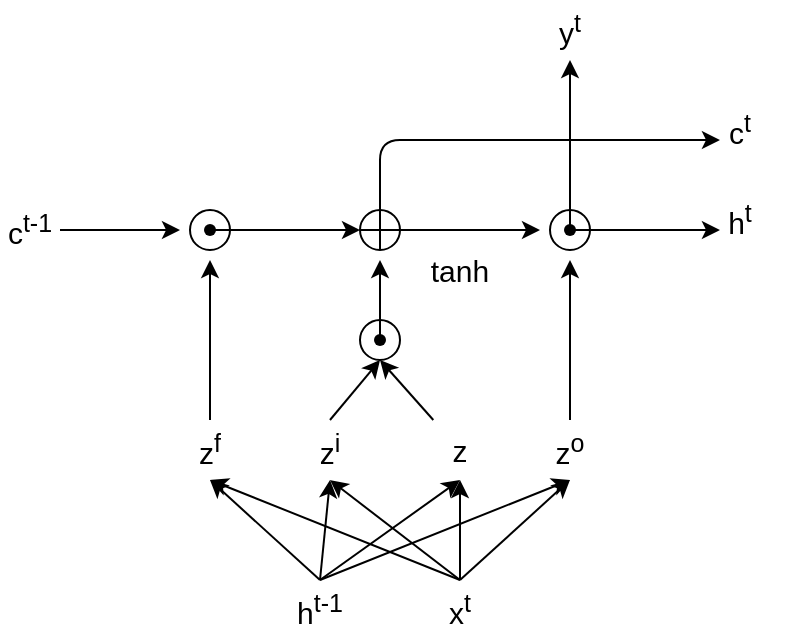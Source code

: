 <mxfile>
    <diagram id="vSLzPlLEJ_2-6Cvu__gE" name="第 1 页">
        <mxGraphModel dx="625" dy="617" grid="1" gridSize="10" guides="1" tooltips="1" connect="1" arrows="1" fold="1" page="1" pageScale="1" pageWidth="827" pageHeight="1169" math="0" shadow="0">
            <root>
                <mxCell id="0"/>
                <mxCell id="1" parent="0"/>
                <mxCell id="20" style="edgeStyle=none;html=1;exitX=0.5;exitY=0;exitDx=0;exitDy=0;entryX=0.5;entryY=1;entryDx=0;entryDy=0;fontSize=15;" edge="1" parent="1" source="2" target="16">
                    <mxGeometry relative="1" as="geometry"/>
                </mxCell>
                <mxCell id="22" style="edgeStyle=none;html=1;exitX=0.5;exitY=0;exitDx=0;exitDy=0;entryX=0.5;entryY=1;entryDx=0;entryDy=0;fontSize=15;" edge="1" parent="1" source="2" target="17">
                    <mxGeometry relative="1" as="geometry"/>
                </mxCell>
                <mxCell id="25" style="edgeStyle=none;html=1;entryX=0.5;entryY=1;entryDx=0;entryDy=0;fontSize=15;exitX=0.5;exitY=0;exitDx=0;exitDy=0;" edge="1" parent="1" source="2" target="19">
                    <mxGeometry relative="1" as="geometry"/>
                </mxCell>
                <mxCell id="27" style="edgeStyle=none;html=1;exitX=0.5;exitY=0;exitDx=0;exitDy=0;entryX=0.5;entryY=1;entryDx=0;entryDy=0;fontSize=15;" edge="1" parent="1" source="2" target="18">
                    <mxGeometry relative="1" as="geometry"/>
                </mxCell>
                <mxCell id="2" value="&lt;span style=&quot;font-size: 15px;&quot;&gt;h&lt;sup&gt;t-1&lt;/sup&gt;&lt;/span&gt;" style="text;html=1;strokeColor=none;fillColor=none;align=center;verticalAlign=middle;whiteSpace=wrap;rounded=0;" vertex="1" parent="1">
                    <mxGeometry x="210" y="440" width="60" height="30" as="geometry"/>
                </mxCell>
                <mxCell id="3" value="&lt;span style=&quot;font-size: 15px;&quot;&gt;h&lt;sup&gt;t&lt;/sup&gt;&lt;/span&gt;" style="text;html=1;strokeColor=none;fillColor=none;align=center;verticalAlign=middle;whiteSpace=wrap;rounded=0;" vertex="1" parent="1">
                    <mxGeometry x="420" y="245" width="60" height="30" as="geometry"/>
                </mxCell>
                <mxCell id="47" style="edgeStyle=none;html=1;fontSize=15;" edge="1" parent="1" source="5">
                    <mxGeometry relative="1" as="geometry">
                        <mxPoint x="170" y="265" as="targetPoint"/>
                    </mxGeometry>
                </mxCell>
                <mxCell id="5" value="&lt;span style=&quot;font-size: 15px;&quot;&gt;c&lt;sup&gt;t-1&lt;/sup&gt;&lt;/span&gt;" style="text;html=1;strokeColor=none;fillColor=none;align=center;verticalAlign=middle;whiteSpace=wrap;rounded=0;" vertex="1" parent="1">
                    <mxGeometry x="80" y="250" width="30" height="30" as="geometry"/>
                </mxCell>
                <mxCell id="21" style="edgeStyle=none;html=1;exitX=0.5;exitY=0;exitDx=0;exitDy=0;entryX=0.5;entryY=1;entryDx=0;entryDy=0;fontSize=15;" edge="1" parent="1" source="6" target="16">
                    <mxGeometry relative="1" as="geometry"/>
                </mxCell>
                <mxCell id="23" style="edgeStyle=none;html=1;exitX=0.5;exitY=0;exitDx=0;exitDy=0;entryX=0.5;entryY=1;entryDx=0;entryDy=0;fontSize=15;" edge="1" parent="1" source="6" target="17">
                    <mxGeometry relative="1" as="geometry"/>
                </mxCell>
                <mxCell id="26" style="edgeStyle=none;html=1;fontSize=15;" edge="1" parent="1" source="6">
                    <mxGeometry relative="1" as="geometry">
                        <mxPoint x="310" y="390" as="targetPoint"/>
                    </mxGeometry>
                </mxCell>
                <mxCell id="29" style="edgeStyle=none;html=1;entryX=0.5;entryY=1;entryDx=0;entryDy=0;fontSize=15;exitX=0.5;exitY=0;exitDx=0;exitDy=0;" edge="1" parent="1" source="6" target="18">
                    <mxGeometry relative="1" as="geometry"/>
                </mxCell>
                <mxCell id="6" value="&lt;span style=&quot;font-size: 15px;&quot;&gt;x&lt;sup&gt;t&lt;/sup&gt;&lt;/span&gt;" style="text;html=1;strokeColor=none;fillColor=none;align=center;verticalAlign=middle;whiteSpace=wrap;rounded=0;" vertex="1" parent="1">
                    <mxGeometry x="280" y="440" width="60" height="30" as="geometry"/>
                </mxCell>
                <mxCell id="7" value="&lt;span style=&quot;font-size: 15px;&quot;&gt;c&lt;sup&gt;t&lt;/sup&gt;&lt;/span&gt;" style="text;html=1;strokeColor=none;fillColor=none;align=center;verticalAlign=middle;whiteSpace=wrap;rounded=0;" vertex="1" parent="1">
                    <mxGeometry x="420" y="200" width="60" height="30" as="geometry"/>
                </mxCell>
                <mxCell id="8" value="&lt;span style=&quot;font-size: 15px;&quot;&gt;y&lt;sup&gt;t&lt;/sup&gt;&lt;/span&gt;" style="text;html=1;strokeColor=none;fillColor=none;align=center;verticalAlign=middle;whiteSpace=wrap;rounded=0;" vertex="1" parent="1">
                    <mxGeometry x="335" y="150" width="60" height="30" as="geometry"/>
                </mxCell>
                <mxCell id="15" style="edgeStyle=none;html=1;exitX=0.5;exitY=0;exitDx=0;exitDy=0;fontSize=15;entryX=0.333;entryY=0.667;entryDx=0;entryDy=0;entryPerimeter=0;" edge="1" parent="1" source="9" target="7">
                    <mxGeometry relative="1" as="geometry">
                        <mxPoint x="360" y="220" as="targetPoint"/>
                        <Array as="points">
                            <mxPoint x="270" y="220"/>
                        </Array>
                    </mxGeometry>
                </mxCell>
                <mxCell id="39" style="edgeStyle=none;html=1;fontSize=15;" edge="1" parent="1" source="9">
                    <mxGeometry relative="1" as="geometry">
                        <mxPoint x="350" y="265" as="targetPoint"/>
                    </mxGeometry>
                </mxCell>
                <mxCell id="9" value="" style="shape=orEllipse;perimeter=ellipsePerimeter;whiteSpace=wrap;html=1;backgroundOutline=1;fontSize=15;" vertex="1" parent="1">
                    <mxGeometry x="260" y="255" width="20" height="20" as="geometry"/>
                </mxCell>
                <mxCell id="10" value="" style="ellipse;whiteSpace=wrap;html=1;aspect=fixed;fontSize=15;" vertex="1" parent="1">
                    <mxGeometry x="175" y="255" width="20" height="20" as="geometry"/>
                </mxCell>
                <mxCell id="42" style="edgeStyle=none;html=1;entryX=0;entryY=0.5;entryDx=0;entryDy=0;fontSize=15;" edge="1" parent="1" source="12" target="9">
                    <mxGeometry relative="1" as="geometry"/>
                </mxCell>
                <mxCell id="12" value="" style="shape=waypoint;sketch=0;fillStyle=solid;size=6;pointerEvents=1;points=[];fillColor=none;resizable=0;rotatable=0;perimeter=centerPerimeter;snapToPoint=1;fontSize=15;" vertex="1" parent="1">
                    <mxGeometry x="175" y="255" width="20" height="20" as="geometry"/>
                </mxCell>
                <mxCell id="13" value="" style="ellipse;whiteSpace=wrap;html=1;aspect=fixed;fontSize=15;" vertex="1" parent="1">
                    <mxGeometry x="355" y="255" width="20" height="20" as="geometry"/>
                </mxCell>
                <mxCell id="45" style="edgeStyle=none;html=1;entryX=0.333;entryY=0.667;entryDx=0;entryDy=0;entryPerimeter=0;fontSize=15;" edge="1" parent="1" source="14" target="3">
                    <mxGeometry relative="1" as="geometry"/>
                </mxCell>
                <mxCell id="46" style="edgeStyle=none;html=1;entryX=0.5;entryY=1;entryDx=0;entryDy=0;fontSize=15;" edge="1" parent="1" source="14" target="8">
                    <mxGeometry relative="1" as="geometry"/>
                </mxCell>
                <mxCell id="14" value="" style="shape=waypoint;sketch=0;fillStyle=solid;size=6;pointerEvents=1;points=[];fillColor=none;resizable=0;rotatable=0;perimeter=centerPerimeter;snapToPoint=1;fontSize=15;" vertex="1" parent="1">
                    <mxGeometry x="355" y="255" width="20" height="20" as="geometry"/>
                </mxCell>
                <mxCell id="41" style="edgeStyle=none;html=1;fontSize=15;" edge="1" parent="1" source="16">
                    <mxGeometry relative="1" as="geometry">
                        <mxPoint x="185" y="280" as="targetPoint"/>
                    </mxGeometry>
                </mxCell>
                <mxCell id="16" value="&lt;span style=&quot;font-size: 15px;&quot;&gt;z&lt;sup&gt;f&lt;/sup&gt;&lt;/span&gt;" style="text;html=1;strokeColor=none;fillColor=none;align=center;verticalAlign=middle;whiteSpace=wrap;rounded=0;" vertex="1" parent="1">
                    <mxGeometry x="155" y="360" width="60" height="30" as="geometry"/>
                </mxCell>
                <mxCell id="33" style="edgeStyle=none;html=1;exitX=0.5;exitY=0;exitDx=0;exitDy=0;fontSize=15;" edge="1" parent="1" source="17">
                    <mxGeometry relative="1" as="geometry">
                        <mxPoint x="270" y="330" as="targetPoint"/>
                    </mxGeometry>
                </mxCell>
                <mxCell id="17" value="&lt;span style=&quot;font-size: 15px;&quot;&gt;z&lt;sup&gt;i&lt;/sup&gt;&lt;/span&gt;" style="text;html=1;strokeColor=none;fillColor=none;align=center;verticalAlign=middle;whiteSpace=wrap;rounded=0;" vertex="1" parent="1">
                    <mxGeometry x="215" y="360" width="60" height="30" as="geometry"/>
                </mxCell>
                <mxCell id="44" style="edgeStyle=none;html=1;fontSize=15;" edge="1" parent="1" source="18">
                    <mxGeometry relative="1" as="geometry">
                        <mxPoint x="365" y="280" as="targetPoint"/>
                    </mxGeometry>
                </mxCell>
                <mxCell id="18" value="&lt;span style=&quot;font-size: 15px;&quot;&gt;z&lt;sup&gt;o&lt;/sup&gt;&lt;/span&gt;" style="text;html=1;strokeColor=none;fillColor=none;align=center;verticalAlign=middle;whiteSpace=wrap;rounded=0;" vertex="1" parent="1">
                    <mxGeometry x="335" y="360" width="60" height="30" as="geometry"/>
                </mxCell>
                <mxCell id="37" style="edgeStyle=none;html=1;fontSize=15;" edge="1" parent="1" source="19">
                    <mxGeometry relative="1" as="geometry">
                        <mxPoint x="270" y="330" as="targetPoint"/>
                    </mxGeometry>
                </mxCell>
                <mxCell id="19" value="&lt;span style=&quot;font-size: 15px;&quot;&gt;z&lt;/span&gt;" style="text;html=1;strokeColor=none;fillColor=none;align=center;verticalAlign=middle;whiteSpace=wrap;rounded=0;" vertex="1" parent="1">
                    <mxGeometry x="280" y="360" width="60" height="30" as="geometry"/>
                </mxCell>
                <mxCell id="31" value="" style="ellipse;whiteSpace=wrap;html=1;aspect=fixed;fontSize=15;" vertex="1" parent="1">
                    <mxGeometry x="260" y="310" width="20" height="20" as="geometry"/>
                </mxCell>
                <mxCell id="43" style="edgeStyle=none;html=1;fontSize=15;" edge="1" parent="1" source="32">
                    <mxGeometry relative="1" as="geometry">
                        <mxPoint x="270" y="280" as="targetPoint"/>
                    </mxGeometry>
                </mxCell>
                <mxCell id="32" value="" style="shape=waypoint;sketch=0;fillStyle=solid;size=6;pointerEvents=1;points=[];fillColor=none;resizable=0;rotatable=0;perimeter=centerPerimeter;snapToPoint=1;fontSize=15;" vertex="1" parent="1">
                    <mxGeometry x="260" y="310" width="20" height="20" as="geometry"/>
                </mxCell>
                <mxCell id="38" value="tanh" style="text;html=1;strokeColor=none;fillColor=none;align=center;verticalAlign=middle;whiteSpace=wrap;rounded=0;fontSize=15;" vertex="1" parent="1">
                    <mxGeometry x="280" y="270" width="60" height="30" as="geometry"/>
                </mxCell>
            </root>
        </mxGraphModel>
    </diagram>
</mxfile>